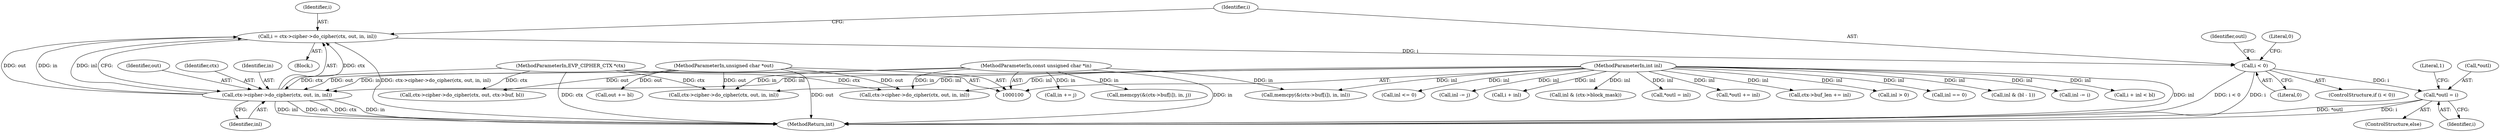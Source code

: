 digraph "0_openssl_3f3582139fbb259a1c3cbb0a25236500a409bf26@pointer" {
"1000133" [label="(Call,*outl = i)"];
"1000127" [label="(Call,i < 0)"];
"1000119" [label="(Call,i = ctx->cipher->do_cipher(ctx, out, in, inl))"];
"1000121" [label="(Call,ctx->cipher->do_cipher(ctx, out, in, inl))"];
"1000101" [label="(MethodParameterIn,EVP_CIPHER_CTX *ctx)"];
"1000102" [label="(MethodParameterIn,unsigned char *out)"];
"1000104" [label="(MethodParameterIn,const unsigned char *in)"];
"1000105" [label="(MethodParameterIn,int inl)"];
"1000334" [label="(MethodReturn,int)"];
"1000259" [label="(Call,ctx->cipher->do_cipher(ctx, out, ctx->buf, bl))"];
"1000101" [label="(MethodParameterIn,EVP_CIPHER_CTX *ctx)"];
"1000138" [label="(Literal,1)"];
"1000119" [label="(Call,i = ctx->cipher->do_cipher(ctx, out, in, inl))"];
"1000105" [label="(MethodParameterIn,int inl)"];
"1000140" [label="(Call,inl <= 0)"];
"1000268" [label="(Call,inl -= j)"];
"1000168" [label="(Call,ctx->cipher->do_cipher(ctx, out, in, inl))"];
"1000123" [label="(Identifier,out)"];
"1000118" [label="(Block,)"];
"1000136" [label="(Identifier,i)"];
"1000129" [label="(Literal,0)"];
"1000135" [label="(Identifier,outl)"];
"1000216" [label="(Call,i + inl)"];
"1000160" [label="(Call,inl & (ctx->block_mask))"];
"1000174" [label="(Call,*outl = inl)"];
"1000310" [label="(Call,*outl += inl)"];
"1000131" [label="(Literal,0)"];
"1000133" [label="(Call,*outl = i)"];
"1000274" [label="(Call,out += bl)"];
"1000134" [label="(Call,*outl)"];
"1000221" [label="(Call,memcpy(&(ctx->buf[i]), in, inl))"];
"1000230" [label="(Call,ctx->buf_len += inl)"];
"1000297" [label="(Call,inl > 0)"];
"1000149" [label="(Call,inl == 0)"];
"1000122" [label="(Identifier,ctx)"];
"1000104" [label="(MethodParameterIn,const unsigned char *in)"];
"1000128" [label="(Identifier,i)"];
"1000271" [label="(Call,in += j)"];
"1000126" [label="(ControlStructure,if (i < 0))"];
"1000102" [label="(MethodParameterIn,unsigned char *out)"];
"1000303" [label="(Call,ctx->cipher->do_cipher(ctx, out, in, inl))"];
"1000125" [label="(Identifier,inl)"];
"1000132" [label="(ControlStructure,else)"];
"1000120" [label="(Identifier,i)"];
"1000248" [label="(Call,memcpy(&(ctx->buf[i]), in, j))"];
"1000127" [label="(Call,i < 0)"];
"1000288" [label="(Call,inl & (bl - 1))"];
"1000121" [label="(Call,ctx->cipher->do_cipher(ctx, out, in, inl))"];
"1000124" [label="(Identifier,in)"];
"1000293" [label="(Call,inl -= i)"];
"1000215" [label="(Call,i + inl < bl)"];
"1000133" -> "1000132"  [label="AST: "];
"1000133" -> "1000136"  [label="CFG: "];
"1000134" -> "1000133"  [label="AST: "];
"1000136" -> "1000133"  [label="AST: "];
"1000138" -> "1000133"  [label="CFG: "];
"1000133" -> "1000334"  [label="DDG: *outl"];
"1000133" -> "1000334"  [label="DDG: i"];
"1000127" -> "1000133"  [label="DDG: i"];
"1000127" -> "1000126"  [label="AST: "];
"1000127" -> "1000129"  [label="CFG: "];
"1000128" -> "1000127"  [label="AST: "];
"1000129" -> "1000127"  [label="AST: "];
"1000131" -> "1000127"  [label="CFG: "];
"1000135" -> "1000127"  [label="CFG: "];
"1000127" -> "1000334"  [label="DDG: i < 0"];
"1000127" -> "1000334"  [label="DDG: i"];
"1000119" -> "1000127"  [label="DDG: i"];
"1000119" -> "1000118"  [label="AST: "];
"1000119" -> "1000121"  [label="CFG: "];
"1000120" -> "1000119"  [label="AST: "];
"1000121" -> "1000119"  [label="AST: "];
"1000128" -> "1000119"  [label="CFG: "];
"1000119" -> "1000334"  [label="DDG: ctx->cipher->do_cipher(ctx, out, in, inl)"];
"1000121" -> "1000119"  [label="DDG: ctx"];
"1000121" -> "1000119"  [label="DDG: out"];
"1000121" -> "1000119"  [label="DDG: in"];
"1000121" -> "1000119"  [label="DDG: inl"];
"1000121" -> "1000125"  [label="CFG: "];
"1000122" -> "1000121"  [label="AST: "];
"1000123" -> "1000121"  [label="AST: "];
"1000124" -> "1000121"  [label="AST: "];
"1000125" -> "1000121"  [label="AST: "];
"1000121" -> "1000334"  [label="DDG: in"];
"1000121" -> "1000334"  [label="DDG: inl"];
"1000121" -> "1000334"  [label="DDG: out"];
"1000121" -> "1000334"  [label="DDG: ctx"];
"1000101" -> "1000121"  [label="DDG: ctx"];
"1000102" -> "1000121"  [label="DDG: out"];
"1000104" -> "1000121"  [label="DDG: in"];
"1000105" -> "1000121"  [label="DDG: inl"];
"1000101" -> "1000100"  [label="AST: "];
"1000101" -> "1000334"  [label="DDG: ctx"];
"1000101" -> "1000168"  [label="DDG: ctx"];
"1000101" -> "1000259"  [label="DDG: ctx"];
"1000101" -> "1000303"  [label="DDG: ctx"];
"1000102" -> "1000100"  [label="AST: "];
"1000102" -> "1000334"  [label="DDG: out"];
"1000102" -> "1000168"  [label="DDG: out"];
"1000102" -> "1000259"  [label="DDG: out"];
"1000102" -> "1000274"  [label="DDG: out"];
"1000102" -> "1000303"  [label="DDG: out"];
"1000104" -> "1000100"  [label="AST: "];
"1000104" -> "1000334"  [label="DDG: in"];
"1000104" -> "1000168"  [label="DDG: in"];
"1000104" -> "1000221"  [label="DDG: in"];
"1000104" -> "1000248"  [label="DDG: in"];
"1000104" -> "1000271"  [label="DDG: in"];
"1000104" -> "1000303"  [label="DDG: in"];
"1000105" -> "1000100"  [label="AST: "];
"1000105" -> "1000334"  [label="DDG: inl"];
"1000105" -> "1000140"  [label="DDG: inl"];
"1000105" -> "1000149"  [label="DDG: inl"];
"1000105" -> "1000160"  [label="DDG: inl"];
"1000105" -> "1000168"  [label="DDG: inl"];
"1000105" -> "1000174"  [label="DDG: inl"];
"1000105" -> "1000215"  [label="DDG: inl"];
"1000105" -> "1000216"  [label="DDG: inl"];
"1000105" -> "1000221"  [label="DDG: inl"];
"1000105" -> "1000230"  [label="DDG: inl"];
"1000105" -> "1000268"  [label="DDG: inl"];
"1000105" -> "1000288"  [label="DDG: inl"];
"1000105" -> "1000293"  [label="DDG: inl"];
"1000105" -> "1000297"  [label="DDG: inl"];
"1000105" -> "1000303"  [label="DDG: inl"];
"1000105" -> "1000310"  [label="DDG: inl"];
}
